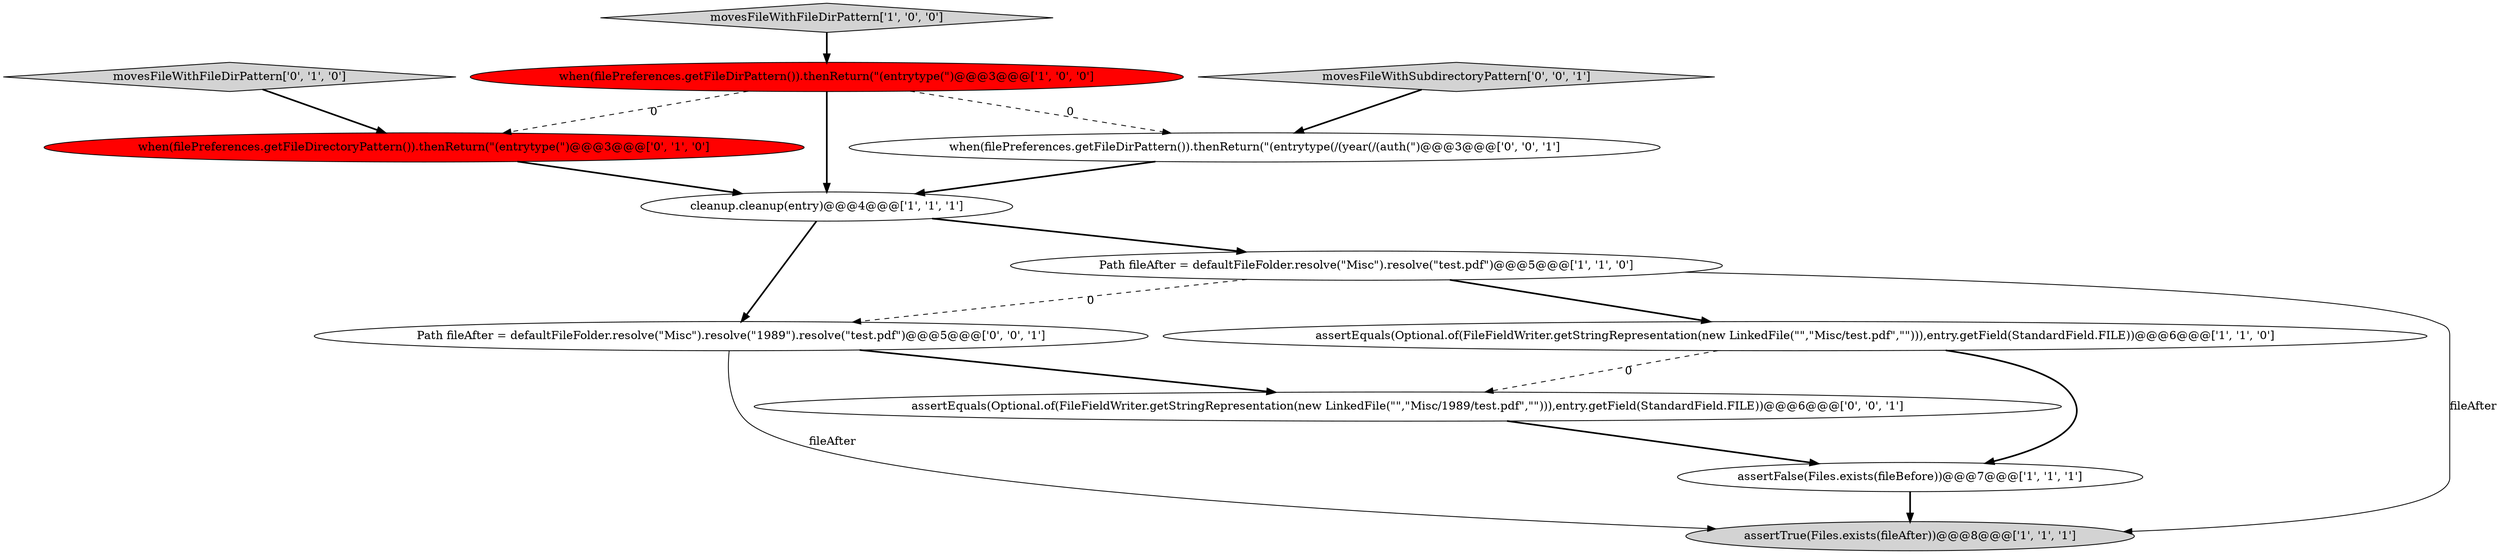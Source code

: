 digraph {
6 [style = filled, label = "assertEquals(Optional.of(FileFieldWriter.getStringRepresentation(new LinkedFile(\"\",\"Misc/test.pdf\",\"\"))),entry.getField(StandardField.FILE))@@@6@@@['1', '1', '0']", fillcolor = white, shape = ellipse image = "AAA0AAABBB1BBB"];
11 [style = filled, label = "assertEquals(Optional.of(FileFieldWriter.getStringRepresentation(new LinkedFile(\"\",\"Misc/1989/test.pdf\",\"\"))),entry.getField(StandardField.FILE))@@@6@@@['0', '0', '1']", fillcolor = white, shape = ellipse image = "AAA0AAABBB3BBB"];
2 [style = filled, label = "assertTrue(Files.exists(fileAfter))@@@8@@@['1', '1', '1']", fillcolor = lightgray, shape = ellipse image = "AAA0AAABBB1BBB"];
9 [style = filled, label = "Path fileAfter = defaultFileFolder.resolve(\"Misc\").resolve(\"1989\").resolve(\"test.pdf\")@@@5@@@['0', '0', '1']", fillcolor = white, shape = ellipse image = "AAA0AAABBB3BBB"];
0 [style = filled, label = "when(filePreferences.getFileDirPattern()).thenReturn(\"(entrytype(\")@@@3@@@['1', '0', '0']", fillcolor = red, shape = ellipse image = "AAA1AAABBB1BBB"];
7 [style = filled, label = "movesFileWithFileDirPattern['0', '1', '0']", fillcolor = lightgray, shape = diamond image = "AAA0AAABBB2BBB"];
3 [style = filled, label = "movesFileWithFileDirPattern['1', '0', '0']", fillcolor = lightgray, shape = diamond image = "AAA0AAABBB1BBB"];
8 [style = filled, label = "when(filePreferences.getFileDirectoryPattern()).thenReturn(\"(entrytype(\")@@@3@@@['0', '1', '0']", fillcolor = red, shape = ellipse image = "AAA1AAABBB2BBB"];
1 [style = filled, label = "cleanup.cleanup(entry)@@@4@@@['1', '1', '1']", fillcolor = white, shape = ellipse image = "AAA0AAABBB1BBB"];
10 [style = filled, label = "movesFileWithSubdirectoryPattern['0', '0', '1']", fillcolor = lightgray, shape = diamond image = "AAA0AAABBB3BBB"];
5 [style = filled, label = "Path fileAfter = defaultFileFolder.resolve(\"Misc\").resolve(\"test.pdf\")@@@5@@@['1', '1', '0']", fillcolor = white, shape = ellipse image = "AAA0AAABBB1BBB"];
4 [style = filled, label = "assertFalse(Files.exists(fileBefore))@@@7@@@['1', '1', '1']", fillcolor = white, shape = ellipse image = "AAA0AAABBB1BBB"];
12 [style = filled, label = "when(filePreferences.getFileDirPattern()).thenReturn(\"(entrytype(/(year(/(auth(\")@@@3@@@['0', '0', '1']", fillcolor = white, shape = ellipse image = "AAA0AAABBB3BBB"];
1->5 [style = bold, label=""];
8->1 [style = bold, label=""];
0->8 [style = dashed, label="0"];
6->4 [style = bold, label=""];
5->9 [style = dashed, label="0"];
1->9 [style = bold, label=""];
9->2 [style = solid, label="fileAfter"];
4->2 [style = bold, label=""];
5->6 [style = bold, label=""];
9->11 [style = bold, label=""];
0->12 [style = dashed, label="0"];
7->8 [style = bold, label=""];
12->1 [style = bold, label=""];
10->12 [style = bold, label=""];
0->1 [style = bold, label=""];
5->2 [style = solid, label="fileAfter"];
3->0 [style = bold, label=""];
11->4 [style = bold, label=""];
6->11 [style = dashed, label="0"];
}
